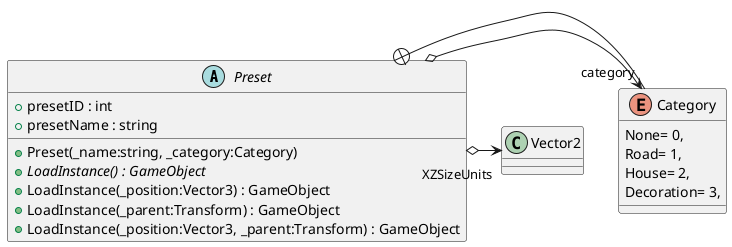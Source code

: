 @startuml
abstract class Preset {
    + presetID : int
    + presetName : string
    + Preset(_name:string, _category:Category)
    + {abstract} LoadInstance() : GameObject
    + LoadInstance(_position:Vector3) : GameObject
    + LoadInstance(_parent:Transform) : GameObject
    + LoadInstance(_position:Vector3, _parent:Transform) : GameObject
}
enum Category {
    None= 0,
    Road= 1,
    House= 2,
    Decoration= 3,
}
Preset o-> "category" Category
Preset o-> "XZSizeUnits" Vector2
Preset +-- Category
@enduml
